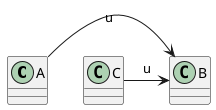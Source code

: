 {
  "sha1": "9f12koinqz4yzxs084zdsew3xytg7m7",
  "insertion": {
    "when": "2024-05-30T20:48:21.678Z",
    "user": "plantuml@gmail.com"
  }
}
@startuml
class A
A->B:u
C->B:u
@enduml
